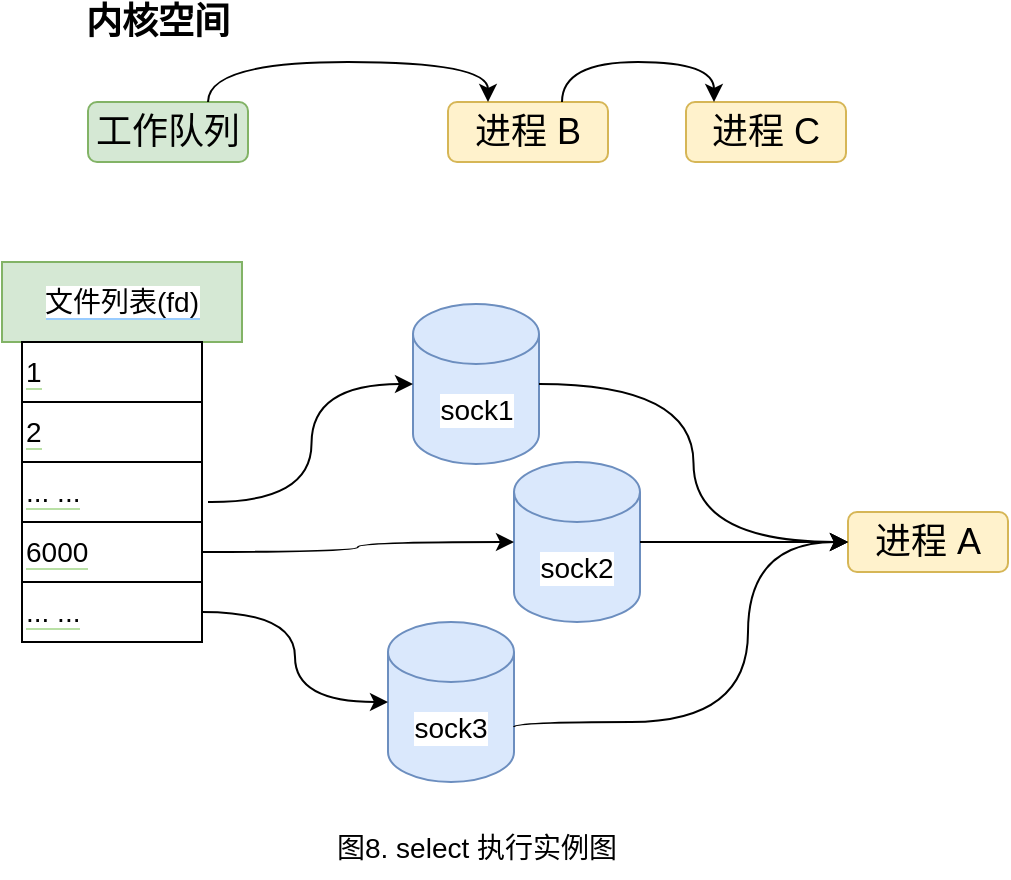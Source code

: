 <mxfile version="20.3.0" type="device"><diagram id="vLlCN_eTCi6R_QVdKh29" name="第 1 页"><mxGraphModel dx="946" dy="725" grid="1" gridSize="10" guides="1" tooltips="1" connect="1" arrows="1" fold="1" page="1" pageScale="1" pageWidth="827" pageHeight="1169" math="0" shadow="0"><root><mxCell id="0"/><mxCell id="1" parent="0"/><mxCell id="HLGN0x8_ssiuM3TcyS5E-1" value="&lt;b&gt;&lt;font style=&quot;font-size: 18px;&quot;&gt;内核空间&lt;/font&gt;&lt;/b&gt;" style="text;html=1;strokeColor=none;fillColor=none;align=center;verticalAlign=middle;whiteSpace=wrap;rounded=0;" vertex="1" parent="1"><mxGeometry x="210" y="180" width="90" height="20" as="geometry"/></mxCell><mxCell id="HLGN0x8_ssiuM3TcyS5E-2" value="工作队列" style="rounded=1;whiteSpace=wrap;html=1;fontSize=18;fillColor=#d5e8d4;strokeColor=#82b366;" vertex="1" parent="1"><mxGeometry x="220" y="230" width="80" height="30" as="geometry"/></mxCell><mxCell id="HLGN0x8_ssiuM3TcyS5E-3" value="进程 B" style="rounded=1;whiteSpace=wrap;html=1;fontSize=18;fillColor=#fff2cc;strokeColor=#d6b656;" vertex="1" parent="1"><mxGeometry x="400" y="230" width="80" height="30" as="geometry"/></mxCell><mxCell id="HLGN0x8_ssiuM3TcyS5E-4" value="进程 C" style="rounded=1;whiteSpace=wrap;html=1;fontSize=18;fillColor=#fff2cc;strokeColor=#d6b656;" vertex="1" parent="1"><mxGeometry x="519" y="230" width="80" height="30" as="geometry"/></mxCell><mxCell id="HLGN0x8_ssiuM3TcyS5E-6" value="" style="endArrow=classic;html=1;rounded=0;fontSize=14;curved=1;exitX=0.75;exitY=0;exitDx=0;exitDy=0;entryX=0.25;entryY=0;entryDx=0;entryDy=0;edgeStyle=orthogonalEdgeStyle;" edge="1" parent="1"><mxGeometry width="50" height="50" relative="1" as="geometry"><mxPoint x="457" y="230" as="sourcePoint"/><mxPoint x="533" y="230" as="targetPoint"/><Array as="points"><mxPoint x="457" y="210"/><mxPoint x="533" y="210"/></Array></mxGeometry></mxCell><mxCell id="HLGN0x8_ssiuM3TcyS5E-7" value="图8. select 执行实例图" style="text;html=1;align=center;verticalAlign=middle;resizable=0;points=[];autosize=1;strokeColor=none;fillColor=none;fontSize=14;" vertex="1" parent="1"><mxGeometry x="334" y="588" width="160" height="30" as="geometry"/></mxCell><mxCell id="HLGN0x8_ssiuM3TcyS5E-8" value="&lt;span style=&quot;background-color: rgb(255, 255, 255);&quot;&gt;文件列表(fd)&lt;/span&gt;" style="rounded=0;whiteSpace=wrap;html=1;labelBackgroundColor=#99CCFF;fontSize=14;fillColor=#d5e8d4;strokeColor=#82b366;" vertex="1" parent="1"><mxGeometry x="177" y="310" width="120" height="40" as="geometry"/></mxCell><mxCell id="HLGN0x8_ssiuM3TcyS5E-9" value="&lt;span style=&quot;background-color: rgb(255, 255, 255);&quot;&gt;1&lt;/span&gt;" style="rounded=0;whiteSpace=wrap;html=1;labelBackgroundColor=#B9E0A5;fontSize=14;align=left;" vertex="1" parent="1"><mxGeometry x="187" y="350" width="90" height="30" as="geometry"/></mxCell><mxCell id="HLGN0x8_ssiuM3TcyS5E-10" value="&lt;span style=&quot;background-color: rgb(255, 255, 255);&quot;&gt;2&lt;/span&gt;" style="rounded=0;whiteSpace=wrap;html=1;labelBackgroundColor=#B9E0A5;fontSize=14;align=left;" vertex="1" parent="1"><mxGeometry x="187" y="380" width="90" height="30" as="geometry"/></mxCell><mxCell id="HLGN0x8_ssiuM3TcyS5E-11" value="&lt;span style=&quot;background-color: rgb(255, 255, 255);&quot;&gt;... ...&lt;/span&gt;" style="rounded=0;whiteSpace=wrap;html=1;labelBackgroundColor=#B9E0A5;fontSize=14;align=left;" vertex="1" parent="1"><mxGeometry x="187" y="410" width="90" height="30" as="geometry"/></mxCell><mxCell id="HLGN0x8_ssiuM3TcyS5E-12" value="&lt;span style=&quot;background-color: rgb(255, 255, 255);&quot;&gt;6000&lt;/span&gt;" style="rounded=0;whiteSpace=wrap;html=1;labelBackgroundColor=#B9E0A5;fontSize=14;align=left;" vertex="1" parent="1"><mxGeometry x="187" y="440" width="90" height="30" as="geometry"/></mxCell><mxCell id="HLGN0x8_ssiuM3TcyS5E-13" value="&lt;span style=&quot;background-color: rgb(255, 255, 255);&quot;&gt;... ...&lt;/span&gt;" style="rounded=0;whiteSpace=wrap;html=1;labelBackgroundColor=#B9E0A5;fontSize=14;align=left;" vertex="1" parent="1"><mxGeometry x="187" y="470" width="90" height="30" as="geometry"/></mxCell><mxCell id="HLGN0x8_ssiuM3TcyS5E-14" value="sock1" style="shape=cylinder3;whiteSpace=wrap;html=1;boundedLbl=1;backgroundOutline=1;size=15;labelBackgroundColor=#FFFFFF;fontSize=14;fillColor=#dae8fc;strokeColor=#6c8ebf;" vertex="1" parent="1"><mxGeometry x="382.5" y="331" width="63" height="80" as="geometry"/></mxCell><mxCell id="HLGN0x8_ssiuM3TcyS5E-16" value="" style="endArrow=classic;html=1;rounded=0;fontSize=14;entryX=0;entryY=0.5;entryDx=0;entryDy=0;entryPerimeter=0;edgeStyle=orthogonalEdgeStyle;curved=1;" edge="1" parent="1" target="HLGN0x8_ssiuM3TcyS5E-14"><mxGeometry width="50" height="50" relative="1" as="geometry"><mxPoint x="280" y="430" as="sourcePoint"/><mxPoint x="397" y="370" as="targetPoint"/></mxGeometry></mxCell><mxCell id="HLGN0x8_ssiuM3TcyS5E-17" value="进程 A" style="rounded=1;whiteSpace=wrap;html=1;fontSize=18;fillColor=#fff2cc;strokeColor=#d6b656;" vertex="1" parent="1"><mxGeometry x="600" y="435" width="80" height="30" as="geometry"/></mxCell><mxCell id="HLGN0x8_ssiuM3TcyS5E-18" value="" style="endArrow=classic;html=1;rounded=0;entryX=0;entryY=0.5;entryDx=0;entryDy=0;exitX=1;exitY=0.5;exitDx=0;exitDy=0;exitPerimeter=0;edgeStyle=orthogonalEdgeStyle;curved=1;" edge="1" parent="1" source="HLGN0x8_ssiuM3TcyS5E-14" target="HLGN0x8_ssiuM3TcyS5E-17"><mxGeometry width="50" height="50" relative="1" as="geometry"><mxPoint x="546" y="520" as="sourcePoint"/><mxPoint x="756" y="500" as="targetPoint"/></mxGeometry></mxCell><mxCell id="HLGN0x8_ssiuM3TcyS5E-19" value="sock2" style="shape=cylinder3;whiteSpace=wrap;html=1;boundedLbl=1;backgroundOutline=1;size=15;labelBackgroundColor=#FFFFFF;fontSize=14;fillColor=#dae8fc;strokeColor=#6c8ebf;" vertex="1" parent="1"><mxGeometry x="433" y="410" width="63" height="80" as="geometry"/></mxCell><mxCell id="HLGN0x8_ssiuM3TcyS5E-20" value="sock3" style="shape=cylinder3;whiteSpace=wrap;html=1;boundedLbl=1;backgroundOutline=1;size=15;labelBackgroundColor=#FFFFFF;fontSize=14;fillColor=#dae8fc;strokeColor=#6c8ebf;" vertex="1" parent="1"><mxGeometry x="370" y="490" width="63" height="80" as="geometry"/></mxCell><mxCell id="HLGN0x8_ssiuM3TcyS5E-21" value="" style="endArrow=classic;html=1;rounded=0;exitX=1;exitY=0.5;exitDx=0;exitDy=0;entryX=0;entryY=0.5;entryDx=0;entryDy=0;entryPerimeter=0;edgeStyle=orthogonalEdgeStyle;curved=1;" edge="1" parent="1" source="HLGN0x8_ssiuM3TcyS5E-12" target="HLGN0x8_ssiuM3TcyS5E-19"><mxGeometry width="50" height="50" relative="1" as="geometry"><mxPoint x="310" y="500" as="sourcePoint"/><mxPoint x="360" y="450" as="targetPoint"/></mxGeometry></mxCell><mxCell id="HLGN0x8_ssiuM3TcyS5E-22" value="" style="endArrow=classic;html=1;rounded=0;curved=1;exitX=1;exitY=0.5;exitDx=0;exitDy=0;entryX=0;entryY=0.5;entryDx=0;entryDy=0;entryPerimeter=0;edgeStyle=orthogonalEdgeStyle;" edge="1" parent="1" source="HLGN0x8_ssiuM3TcyS5E-13" target="HLGN0x8_ssiuM3TcyS5E-20"><mxGeometry width="50" height="50" relative="1" as="geometry"><mxPoint x="280" y="570" as="sourcePoint"/><mxPoint x="330" y="520" as="targetPoint"/></mxGeometry></mxCell><mxCell id="HLGN0x8_ssiuM3TcyS5E-23" value="" style="endArrow=classic;html=1;rounded=0;curved=1;exitX=1;exitY=0.5;exitDx=0;exitDy=0;exitPerimeter=0;entryX=0;entryY=0.5;entryDx=0;entryDy=0;edgeStyle=orthogonalEdgeStyle;" edge="1" parent="1" source="HLGN0x8_ssiuM3TcyS5E-19" target="HLGN0x8_ssiuM3TcyS5E-17"><mxGeometry width="50" height="50" relative="1" as="geometry"><mxPoint x="730" y="660" as="sourcePoint"/><mxPoint x="780" y="610" as="targetPoint"/></mxGeometry></mxCell><mxCell id="HLGN0x8_ssiuM3TcyS5E-26" value="" style="endArrow=classic;html=1;rounded=0;curved=1;exitX=1;exitY=0;exitDx=0;exitDy=52.5;exitPerimeter=0;edgeStyle=orthogonalEdgeStyle;" edge="1" parent="1" source="HLGN0x8_ssiuM3TcyS5E-20"><mxGeometry width="50" height="50" relative="1" as="geometry"><mxPoint x="610" y="550" as="sourcePoint"/><mxPoint x="600" y="450" as="targetPoint"/><Array as="points"><mxPoint x="433" y="540"/><mxPoint x="550" y="540"/><mxPoint x="550" y="450"/></Array></mxGeometry></mxCell><mxCell id="HLGN0x8_ssiuM3TcyS5E-27" value="" style="endArrow=classic;html=1;rounded=0;curved=1;exitX=0.75;exitY=0;exitDx=0;exitDy=0;entryX=0.25;entryY=0;entryDx=0;entryDy=0;edgeStyle=orthogonalEdgeStyle;" edge="1" parent="1" source="HLGN0x8_ssiuM3TcyS5E-2" target="HLGN0x8_ssiuM3TcyS5E-3"><mxGeometry width="50" height="50" relative="1" as="geometry"><mxPoint x="440" y="200" as="sourcePoint"/><mxPoint x="490" y="150" as="targetPoint"/><Array as="points"><mxPoint x="280" y="210"/><mxPoint x="420" y="210"/></Array></mxGeometry></mxCell></root></mxGraphModel></diagram></mxfile>